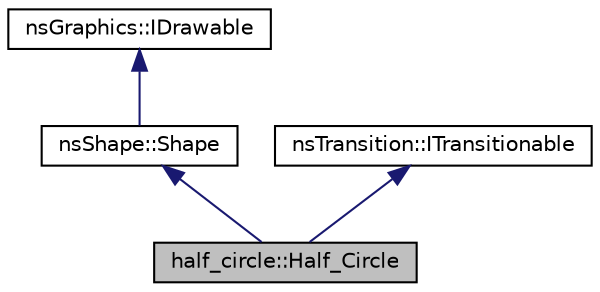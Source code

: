 digraph "half_circle::Half_Circle"
{
 // LATEX_PDF_SIZE
  edge [fontname="Helvetica",fontsize="10",labelfontname="Helvetica",labelfontsize="10"];
  node [fontname="Helvetica",fontsize="10",shape=record];
  Node1 [label="half_circle::Half_Circle",height=0.2,width=0.4,color="black", fillcolor="grey75", style="filled", fontcolor="black",tooltip="Classe représentant un demi-cercle."];
  Node2 -> Node1 [dir="back",color="midnightblue",fontsize="10",style="solid"];
  Node2 [label="nsShape::Shape",height=0.2,width=0.4,color="black", fillcolor="white", style="filled",URL="$classns_shape_1_1_shape.html",tooltip="Classe de base pour une forme."];
  Node3 -> Node2 [dir="back",color="midnightblue",fontsize="10",style="solid"];
  Node3 [label="nsGraphics::IDrawable",height=0.2,width=0.4,color="black", fillcolor="white", style="filled",URL="$classns_graphics_1_1_i_drawable.html",tooltip="Interface pour un objet affichable."];
  Node4 -> Node1 [dir="back",color="midnightblue",fontsize="10",style="solid"];
  Node4 [label="nsTransition::ITransitionable",height=0.2,width=0.4,color="black", fillcolor="white", style="filled",URL="$classns_transition_1_1_i_transitionable.html",tooltip="Une classe abstraite pour n'importe quelle élément pouvant effectuer une transition entre deux états."];
}
